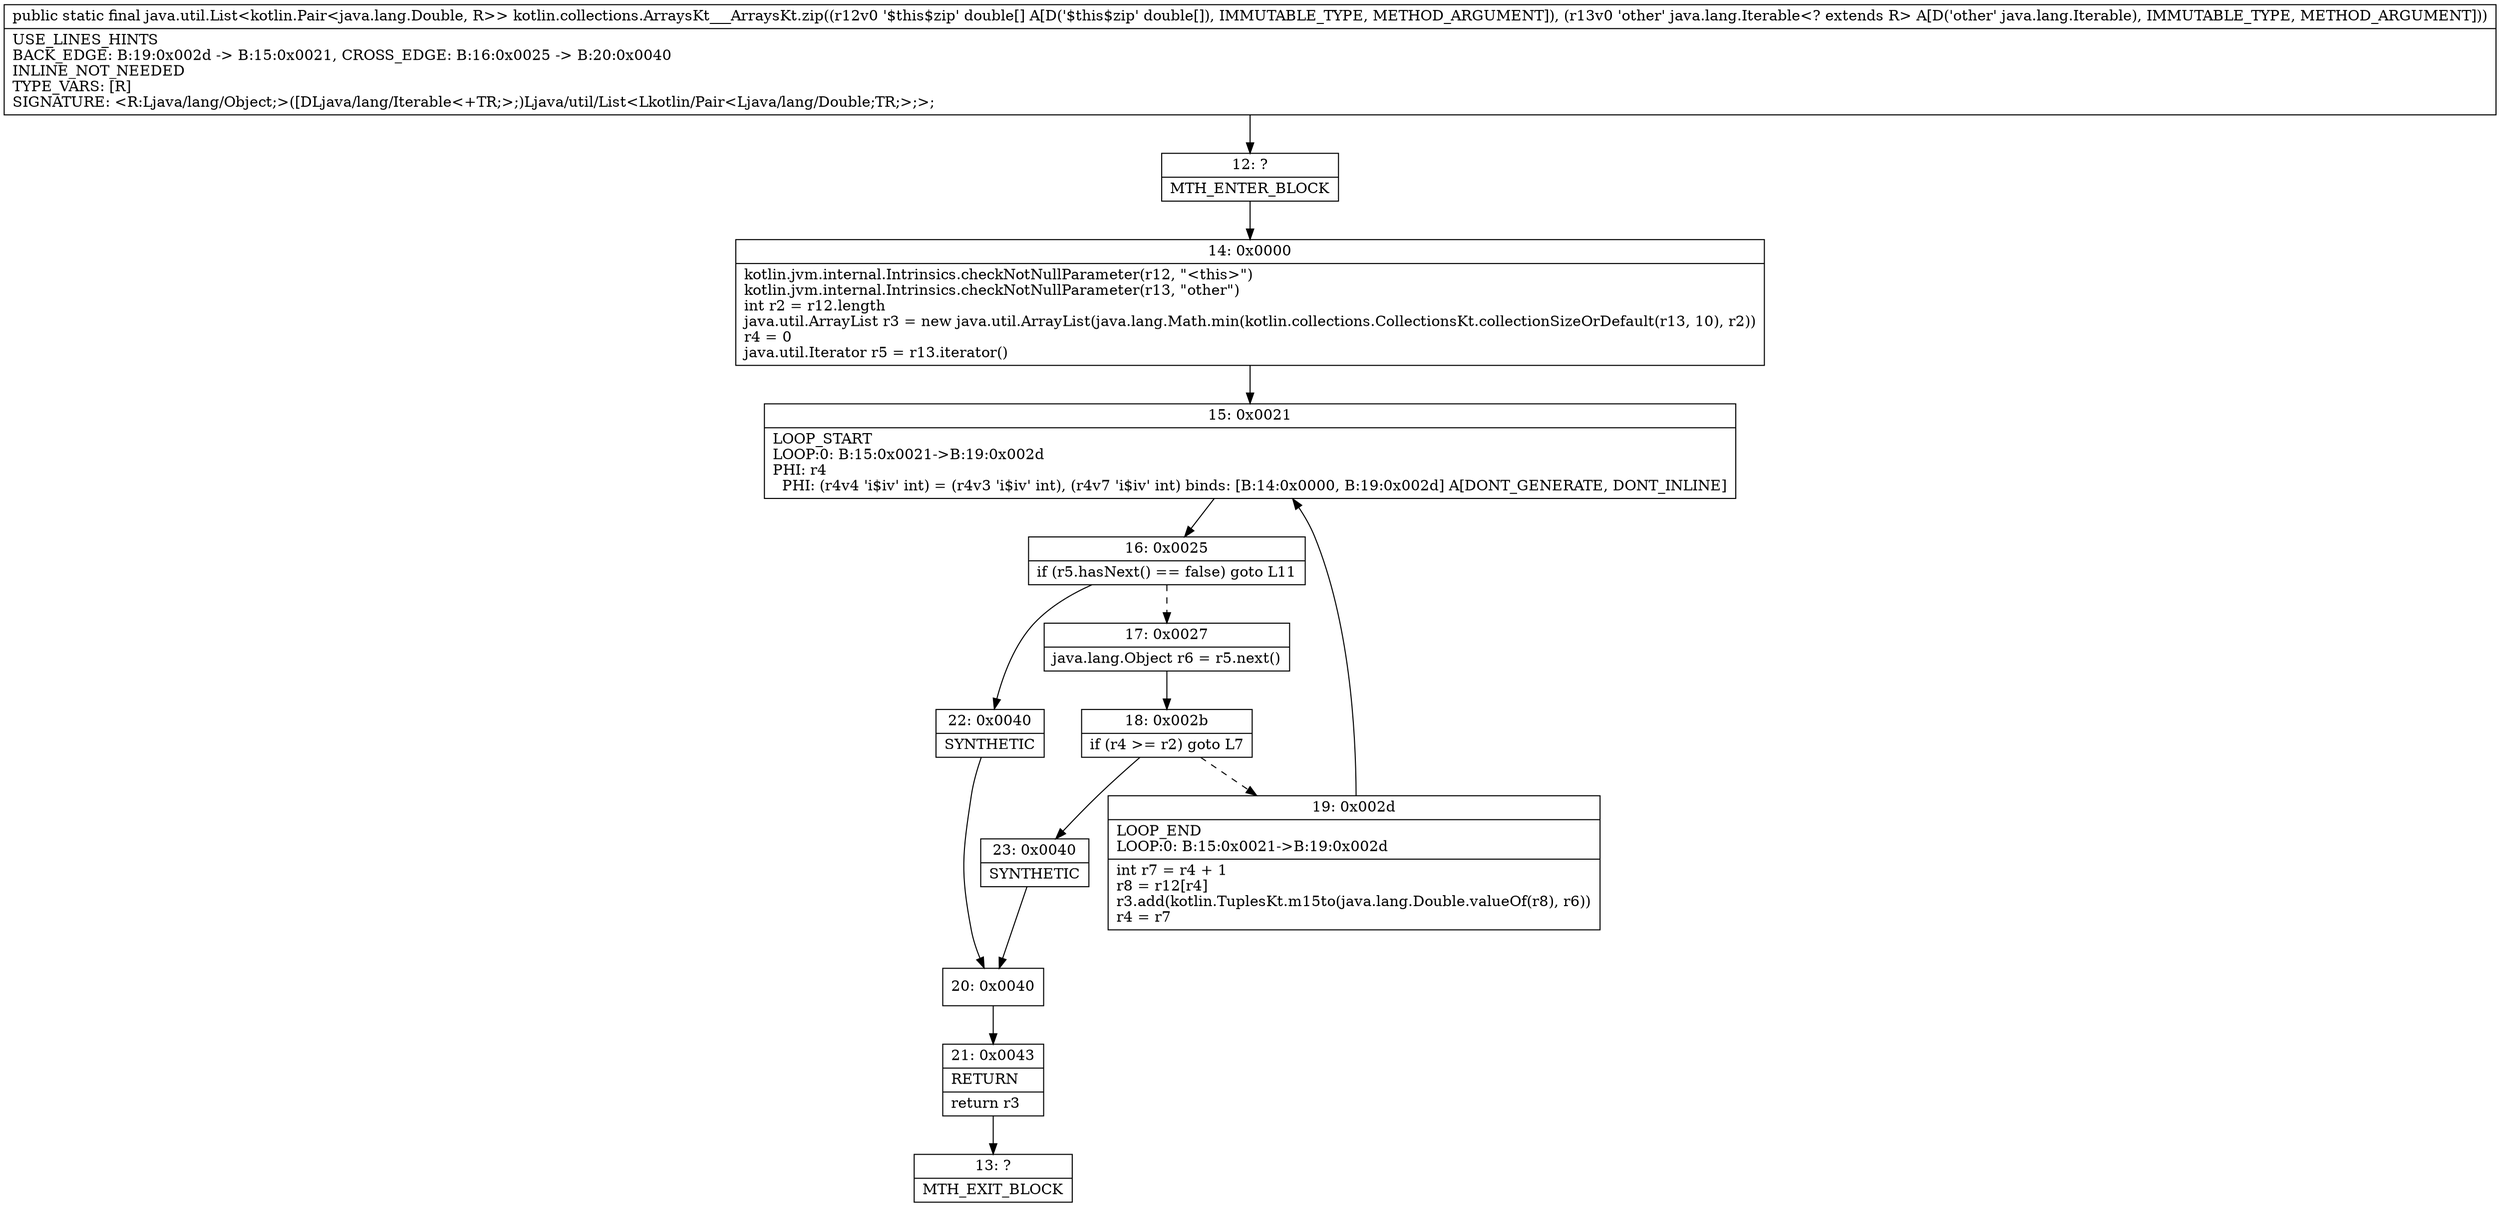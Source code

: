 digraph "CFG forkotlin.collections.ArraysKt___ArraysKt.zip([DLjava\/lang\/Iterable;)Ljava\/util\/List;" {
Node_12 [shape=record,label="{12\:\ ?|MTH_ENTER_BLOCK\l}"];
Node_14 [shape=record,label="{14\:\ 0x0000|kotlin.jvm.internal.Intrinsics.checkNotNullParameter(r12, \"\<this\>\")\lkotlin.jvm.internal.Intrinsics.checkNotNullParameter(r13, \"other\")\lint r2 = r12.length\ljava.util.ArrayList r3 = new java.util.ArrayList(java.lang.Math.min(kotlin.collections.CollectionsKt.collectionSizeOrDefault(r13, 10), r2))\lr4 = 0\ljava.util.Iterator r5 = r13.iterator()\l}"];
Node_15 [shape=record,label="{15\:\ 0x0021|LOOP_START\lLOOP:0: B:15:0x0021\-\>B:19:0x002d\lPHI: r4 \l  PHI: (r4v4 'i$iv' int) = (r4v3 'i$iv' int), (r4v7 'i$iv' int) binds: [B:14:0x0000, B:19:0x002d] A[DONT_GENERATE, DONT_INLINE]\l}"];
Node_16 [shape=record,label="{16\:\ 0x0025|if (r5.hasNext() == false) goto L11\l}"];
Node_17 [shape=record,label="{17\:\ 0x0027|java.lang.Object r6 = r5.next()\l}"];
Node_18 [shape=record,label="{18\:\ 0x002b|if (r4 \>= r2) goto L7\l}"];
Node_19 [shape=record,label="{19\:\ 0x002d|LOOP_END\lLOOP:0: B:15:0x0021\-\>B:19:0x002d\l|int r7 = r4 + 1\lr8 = r12[r4]\lr3.add(kotlin.TuplesKt.m15to(java.lang.Double.valueOf(r8), r6))\lr4 = r7\l}"];
Node_23 [shape=record,label="{23\:\ 0x0040|SYNTHETIC\l}"];
Node_20 [shape=record,label="{20\:\ 0x0040}"];
Node_21 [shape=record,label="{21\:\ 0x0043|RETURN\l|return r3\l}"];
Node_13 [shape=record,label="{13\:\ ?|MTH_EXIT_BLOCK\l}"];
Node_22 [shape=record,label="{22\:\ 0x0040|SYNTHETIC\l}"];
MethodNode[shape=record,label="{public static final java.util.List\<kotlin.Pair\<java.lang.Double, R\>\> kotlin.collections.ArraysKt___ArraysKt.zip((r12v0 '$this$zip' double[] A[D('$this$zip' double[]), IMMUTABLE_TYPE, METHOD_ARGUMENT]), (r13v0 'other' java.lang.Iterable\<? extends R\> A[D('other' java.lang.Iterable), IMMUTABLE_TYPE, METHOD_ARGUMENT]))  | USE_LINES_HINTS\lBACK_EDGE: B:19:0x002d \-\> B:15:0x0021, CROSS_EDGE: B:16:0x0025 \-\> B:20:0x0040\lINLINE_NOT_NEEDED\lTYPE_VARS: [R]\lSIGNATURE: \<R:Ljava\/lang\/Object;\>([DLjava\/lang\/Iterable\<+TR;\>;)Ljava\/util\/List\<Lkotlin\/Pair\<Ljava\/lang\/Double;TR;\>;\>;\l}"];
MethodNode -> Node_12;Node_12 -> Node_14;
Node_14 -> Node_15;
Node_15 -> Node_16;
Node_16 -> Node_17[style=dashed];
Node_16 -> Node_22;
Node_17 -> Node_18;
Node_18 -> Node_19[style=dashed];
Node_18 -> Node_23;
Node_19 -> Node_15;
Node_23 -> Node_20;
Node_20 -> Node_21;
Node_21 -> Node_13;
Node_22 -> Node_20;
}

